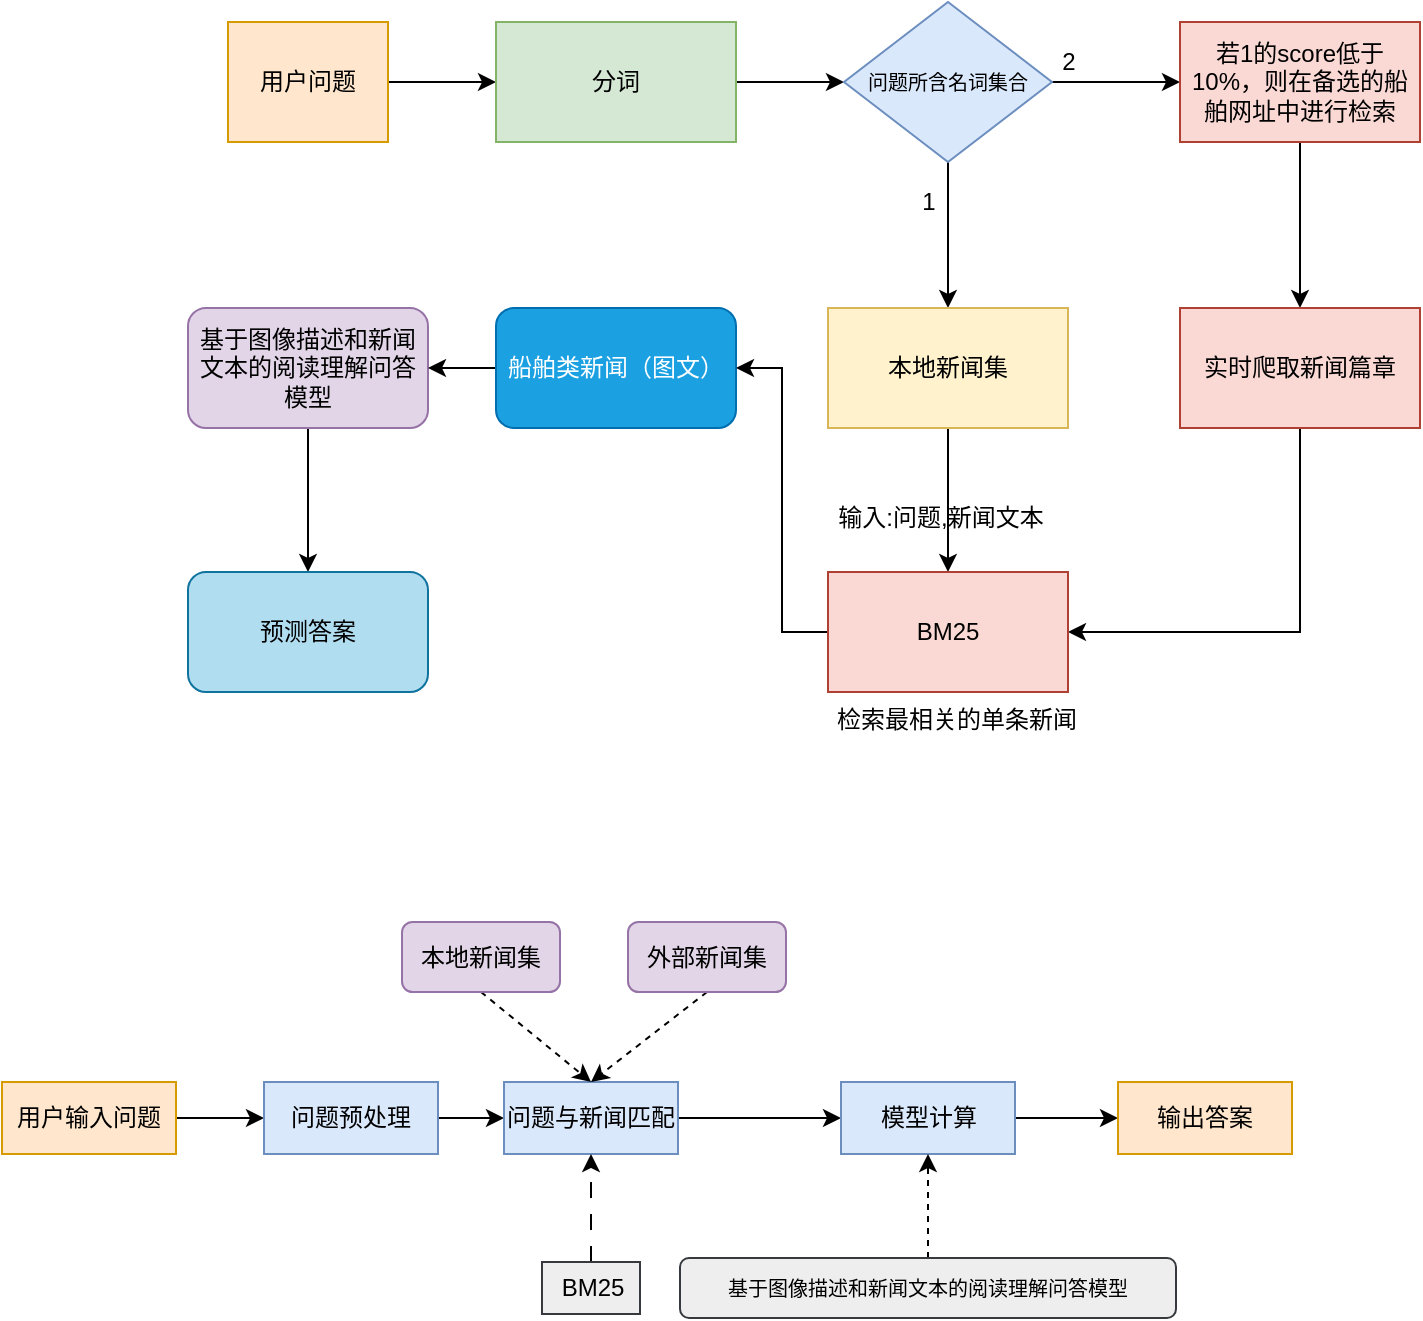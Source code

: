 <mxfile version="21.2.9" type="github">
  <diagram id="lcY6LWT-MC-6HkmapBUw" name="第 1 页">
    <mxGraphModel dx="911" dy="482" grid="0" gridSize="10" guides="1" tooltips="1" connect="1" arrows="1" fold="1" page="1" pageScale="1" pageWidth="827" pageHeight="1169" math="0" shadow="0">
      <root>
        <mxCell id="0" />
        <mxCell id="1" parent="0" />
        <mxCell id="x8r1BLscaIDYqUlncxWa-2" style="edgeStyle=orthogonalEdgeStyle;rounded=0;orthogonalLoop=1;jettySize=auto;html=1;exitX=0.5;exitY=1;exitDx=0;exitDy=0;entryX=0.5;entryY=0;entryDx=0;entryDy=0;" parent="1" source="8Y2mwY2thFTVQrrob2Md-1" target="8Y2mwY2thFTVQrrob2Md-20" edge="1">
          <mxGeometry relative="1" as="geometry" />
        </mxCell>
        <mxCell id="8Y2mwY2thFTVQrrob2Md-1" value="基于图像描述和新闻文本的阅读理解问答模型" style="rounded=1;whiteSpace=wrap;html=1;fillColor=#e1d5e7;strokeColor=#9673a6;" parent="1" vertex="1">
          <mxGeometry x="140" y="253" width="120" height="60" as="geometry" />
        </mxCell>
        <mxCell id="8Y2mwY2thFTVQrrob2Md-4" value="" style="edgeStyle=orthogonalEdgeStyle;rounded=0;orthogonalLoop=1;jettySize=auto;html=1;" parent="1" source="8Y2mwY2thFTVQrrob2Md-2" target="8Y2mwY2thFTVQrrob2Md-3" edge="1">
          <mxGeometry relative="1" as="geometry" />
        </mxCell>
        <mxCell id="8Y2mwY2thFTVQrrob2Md-2" value="用户问题" style="rounded=0;whiteSpace=wrap;html=1;fillColor=#ffe6cc;strokeColor=#d79b00;" parent="1" vertex="1">
          <mxGeometry x="160" y="110" width="80" height="60" as="geometry" />
        </mxCell>
        <mxCell id="8Y2mwY2thFTVQrrob2Md-8" value="" style="edgeStyle=orthogonalEdgeStyle;rounded=0;orthogonalLoop=1;jettySize=auto;html=1;" parent="1" source="8Y2mwY2thFTVQrrob2Md-3" target="8Y2mwY2thFTVQrrob2Md-7" edge="1">
          <mxGeometry relative="1" as="geometry" />
        </mxCell>
        <mxCell id="8Y2mwY2thFTVQrrob2Md-3" value="分词" style="whiteSpace=wrap;html=1;rounded=0;fillColor=#d5e8d4;strokeColor=#82b366;" parent="1" vertex="1">
          <mxGeometry x="294" y="110" width="120" height="60" as="geometry" />
        </mxCell>
        <mxCell id="8Y2mwY2thFTVQrrob2Md-10" value="" style="edgeStyle=orthogonalEdgeStyle;rounded=0;orthogonalLoop=1;jettySize=auto;html=1;" parent="1" source="8Y2mwY2thFTVQrrob2Md-7" target="8Y2mwY2thFTVQrrob2Md-9" edge="1">
          <mxGeometry relative="1" as="geometry" />
        </mxCell>
        <mxCell id="8Y2mwY2thFTVQrrob2Md-12" value="" style="edgeStyle=orthogonalEdgeStyle;rounded=0;orthogonalLoop=1;jettySize=auto;html=1;" parent="1" source="8Y2mwY2thFTVQrrob2Md-7" target="8Y2mwY2thFTVQrrob2Md-11" edge="1">
          <mxGeometry relative="1" as="geometry" />
        </mxCell>
        <mxCell id="8Y2mwY2thFTVQrrob2Md-7" value="&lt;font style=&quot;font-size: 10px;&quot;&gt;问题所含名词集合&lt;/font&gt;" style="rhombus;whiteSpace=wrap;html=1;rounded=0;fillColor=#dae8fc;strokeColor=#6c8ebf;" parent="1" vertex="1">
          <mxGeometry x="468" y="100" width="104" height="80" as="geometry" />
        </mxCell>
        <mxCell id="8Y2mwY2thFTVQrrob2Md-24" value="" style="edgeStyle=orthogonalEdgeStyle;rounded=0;orthogonalLoop=1;jettySize=auto;html=1;fontSize=10;" parent="1" source="8Y2mwY2thFTVQrrob2Md-9" target="8Y2mwY2thFTVQrrob2Md-23" edge="1">
          <mxGeometry relative="1" as="geometry" />
        </mxCell>
        <mxCell id="8Y2mwY2thFTVQrrob2Md-9" value="若1的score低于10%，则在备选的船舶网址中进行检索" style="rounded=0;whiteSpace=wrap;html=1;fillColor=#fad9d5;strokeColor=#ae4132;" parent="1" vertex="1">
          <mxGeometry x="636" y="110" width="120" height="60" as="geometry" />
        </mxCell>
        <mxCell id="8Y2mwY2thFTVQrrob2Md-31" style="edgeStyle=orthogonalEdgeStyle;rounded=0;orthogonalLoop=1;jettySize=auto;html=1;exitX=0.5;exitY=1;exitDx=0;exitDy=0;fontSize=10;" parent="1" source="8Y2mwY2thFTVQrrob2Md-11" target="8Y2mwY2thFTVQrrob2Md-28" edge="1">
          <mxGeometry relative="1" as="geometry" />
        </mxCell>
        <mxCell id="8Y2mwY2thFTVQrrob2Md-11" value="本地新闻集" style="whiteSpace=wrap;html=1;rounded=0;fillColor=#fff2cc;strokeColor=#d6b656;" parent="1" vertex="1">
          <mxGeometry x="460" y="253" width="120" height="60" as="geometry" />
        </mxCell>
        <mxCell id="8Y2mwY2thFTVQrrob2Md-13" value="1" style="text;html=1;align=center;verticalAlign=middle;resizable=0;points=[];autosize=1;strokeColor=none;fillColor=none;" parent="1" vertex="1">
          <mxGeometry x="495" y="185" width="30" height="30" as="geometry" />
        </mxCell>
        <mxCell id="8Y2mwY2thFTVQrrob2Md-14" value="2" style="text;html=1;align=center;verticalAlign=middle;resizable=0;points=[];autosize=1;strokeColor=none;fillColor=none;" parent="1" vertex="1">
          <mxGeometry x="565" y="115" width="30" height="30" as="geometry" />
        </mxCell>
        <mxCell id="x8r1BLscaIDYqUlncxWa-1" style="edgeStyle=orthogonalEdgeStyle;rounded=0;orthogonalLoop=1;jettySize=auto;html=1;exitX=0;exitY=0.5;exitDx=0;exitDy=0;entryX=1;entryY=0.5;entryDx=0;entryDy=0;" parent="1" source="8Y2mwY2thFTVQrrob2Md-15" target="8Y2mwY2thFTVQrrob2Md-1" edge="1">
          <mxGeometry relative="1" as="geometry" />
        </mxCell>
        <mxCell id="8Y2mwY2thFTVQrrob2Md-15" value="船舶类新闻（图文）" style="rounded=1;whiteSpace=wrap;html=1;fillColor=#1ba1e2;fontColor=#ffffff;strokeColor=#006EAF;" parent="1" vertex="1">
          <mxGeometry x="294" y="253" width="120" height="60" as="geometry" />
        </mxCell>
        <mxCell id="8Y2mwY2thFTVQrrob2Md-19" value="输入:问题,新闻文本" style="text;html=1;align=center;verticalAlign=middle;resizable=0;points=[];autosize=1;strokeColor=none;fillColor=none;" parent="1" vertex="1">
          <mxGeometry x="455" y="345" width="121" height="26" as="geometry" />
        </mxCell>
        <mxCell id="8Y2mwY2thFTVQrrob2Md-20" value="预测答案" style="whiteSpace=wrap;html=1;rounded=1;fillColor=#b1ddf0;strokeColor=#10739e;" parent="1" vertex="1">
          <mxGeometry x="140" y="385" width="120" height="60" as="geometry" />
        </mxCell>
        <mxCell id="8Y2mwY2thFTVQrrob2Md-32" style="edgeStyle=orthogonalEdgeStyle;rounded=0;orthogonalLoop=1;jettySize=auto;html=1;exitX=0.5;exitY=1;exitDx=0;exitDy=0;entryX=1;entryY=0.5;entryDx=0;entryDy=0;fontSize=10;" parent="1" source="8Y2mwY2thFTVQrrob2Md-23" target="8Y2mwY2thFTVQrrob2Md-28" edge="1">
          <mxGeometry relative="1" as="geometry" />
        </mxCell>
        <mxCell id="8Y2mwY2thFTVQrrob2Md-23" value="实时爬取新闻篇章" style="whiteSpace=wrap;html=1;fillColor=#fad9d5;strokeColor=#ae4132;rounded=0;" parent="1" vertex="1">
          <mxGeometry x="636" y="253" width="120" height="60" as="geometry" />
        </mxCell>
        <mxCell id="8Y2mwY2thFTVQrrob2Md-33" style="edgeStyle=orthogonalEdgeStyle;rounded=0;orthogonalLoop=1;jettySize=auto;html=1;exitX=0;exitY=0.5;exitDx=0;exitDy=0;entryX=1;entryY=0.5;entryDx=0;entryDy=0;fontSize=10;" parent="1" source="8Y2mwY2thFTVQrrob2Md-28" target="8Y2mwY2thFTVQrrob2Md-15" edge="1">
          <mxGeometry relative="1" as="geometry" />
        </mxCell>
        <mxCell id="8Y2mwY2thFTVQrrob2Md-28" value="BM25" style="whiteSpace=wrap;html=1;fillColor=#fad9d5;strokeColor=#ae4132;rounded=0;" parent="1" vertex="1">
          <mxGeometry x="460" y="385" width="120" height="60" as="geometry" />
        </mxCell>
        <mxCell id="8Y2mwY2thFTVQrrob2Md-34" value="&lt;span style=&quot;font-size: 12px;&quot;&gt;检索最相关的单条新闻&lt;/span&gt;" style="text;html=1;align=center;verticalAlign=middle;resizable=0;points=[];autosize=1;strokeColor=none;fillColor=none;fontSize=10;" parent="1" vertex="1">
          <mxGeometry x="455" y="446" width="138" height="26" as="geometry" />
        </mxCell>
        <mxCell id="o1zn6DV98fy7O84gE_ND-15" style="edgeStyle=orthogonalEdgeStyle;rounded=0;orthogonalLoop=1;jettySize=auto;html=1;exitX=1;exitY=0.5;exitDx=0;exitDy=0;entryX=0;entryY=0.5;entryDx=0;entryDy=0;" edge="1" parent="1" source="o1zn6DV98fy7O84gE_ND-1" target="o1zn6DV98fy7O84gE_ND-2">
          <mxGeometry relative="1" as="geometry" />
        </mxCell>
        <mxCell id="o1zn6DV98fy7O84gE_ND-1" value="用户输入问题" style="rounded=0;whiteSpace=wrap;html=1;fillColor=#ffe6cc;strokeColor=#d79b00;" vertex="1" parent="1">
          <mxGeometry x="47" y="640" width="87" height="36" as="geometry" />
        </mxCell>
        <mxCell id="o1zn6DV98fy7O84gE_ND-16" style="edgeStyle=orthogonalEdgeStyle;rounded=0;orthogonalLoop=1;jettySize=auto;html=1;exitX=1;exitY=0.5;exitDx=0;exitDy=0;entryX=0;entryY=0.5;entryDx=0;entryDy=0;" edge="1" parent="1" source="o1zn6DV98fy7O84gE_ND-2" target="o1zn6DV98fy7O84gE_ND-3">
          <mxGeometry relative="1" as="geometry" />
        </mxCell>
        <mxCell id="o1zn6DV98fy7O84gE_ND-2" value="问题预处理" style="rounded=0;whiteSpace=wrap;html=1;fillColor=#dae8fc;strokeColor=#6c8ebf;" vertex="1" parent="1">
          <mxGeometry x="178" y="640" width="87" height="36" as="geometry" />
        </mxCell>
        <mxCell id="o1zn6DV98fy7O84gE_ND-17" style="edgeStyle=orthogonalEdgeStyle;rounded=0;orthogonalLoop=1;jettySize=auto;html=1;exitX=1;exitY=0.5;exitDx=0;exitDy=0;entryX=0;entryY=0.5;entryDx=0;entryDy=0;" edge="1" parent="1" source="o1zn6DV98fy7O84gE_ND-3" target="o1zn6DV98fy7O84gE_ND-10">
          <mxGeometry relative="1" as="geometry" />
        </mxCell>
        <mxCell id="o1zn6DV98fy7O84gE_ND-3" value="问题与新闻匹配" style="rounded=0;whiteSpace=wrap;html=1;fillColor=#dae8fc;strokeColor=#6c8ebf;" vertex="1" parent="1">
          <mxGeometry x="298" y="640" width="87" height="36" as="geometry" />
        </mxCell>
        <mxCell id="o1zn6DV98fy7O84gE_ND-6" style="rounded=0;orthogonalLoop=1;jettySize=auto;html=1;exitX=0.5;exitY=1;exitDx=0;exitDy=0;entryX=0.5;entryY=0;entryDx=0;entryDy=0;dashed=1;" edge="1" parent="1" source="o1zn6DV98fy7O84gE_ND-4" target="o1zn6DV98fy7O84gE_ND-3">
          <mxGeometry relative="1" as="geometry" />
        </mxCell>
        <mxCell id="o1zn6DV98fy7O84gE_ND-4" value="本地新闻集" style="rounded=1;whiteSpace=wrap;html=1;fillColor=#e1d5e7;strokeColor=#9673a6;" vertex="1" parent="1">
          <mxGeometry x="247" y="560" width="79" height="35" as="geometry" />
        </mxCell>
        <mxCell id="o1zn6DV98fy7O84gE_ND-7" style="rounded=0;orthogonalLoop=1;jettySize=auto;html=1;exitX=0.5;exitY=1;exitDx=0;exitDy=0;entryX=0.5;entryY=0;entryDx=0;entryDy=0;dashed=1;" edge="1" parent="1" source="o1zn6DV98fy7O84gE_ND-5" target="o1zn6DV98fy7O84gE_ND-3">
          <mxGeometry relative="1" as="geometry" />
        </mxCell>
        <mxCell id="o1zn6DV98fy7O84gE_ND-5" value="外部新闻集" style="rounded=1;whiteSpace=wrap;html=1;fillColor=#e1d5e7;strokeColor=#9673a6;" vertex="1" parent="1">
          <mxGeometry x="360" y="560" width="79" height="35" as="geometry" />
        </mxCell>
        <mxCell id="o1zn6DV98fy7O84gE_ND-9" style="edgeStyle=orthogonalEdgeStyle;rounded=0;orthogonalLoop=1;jettySize=auto;html=1;entryX=0.5;entryY=1;entryDx=0;entryDy=0;dashed=1;dashPattern=8 8;" edge="1" parent="1" source="o1zn6DV98fy7O84gE_ND-8" target="o1zn6DV98fy7O84gE_ND-3">
          <mxGeometry relative="1" as="geometry" />
        </mxCell>
        <mxCell id="o1zn6DV98fy7O84gE_ND-8" value="BM25" style="text;html=1;align=center;verticalAlign=middle;resizable=0;points=[];autosize=1;strokeColor=#36393d;fillColor=#eeeeee;" vertex="1" parent="1">
          <mxGeometry x="317" y="730" width="49" height="26" as="geometry" />
        </mxCell>
        <mxCell id="o1zn6DV98fy7O84gE_ND-18" style="edgeStyle=orthogonalEdgeStyle;rounded=0;orthogonalLoop=1;jettySize=auto;html=1;exitX=1;exitY=0.5;exitDx=0;exitDy=0;entryX=0;entryY=0.5;entryDx=0;entryDy=0;" edge="1" parent="1" source="o1zn6DV98fy7O84gE_ND-10" target="o1zn6DV98fy7O84gE_ND-11">
          <mxGeometry relative="1" as="geometry" />
        </mxCell>
        <mxCell id="o1zn6DV98fy7O84gE_ND-10" value="模型计算" style="rounded=0;whiteSpace=wrap;html=1;fillColor=#dae8fc;strokeColor=#6c8ebf;" vertex="1" parent="1">
          <mxGeometry x="466.5" y="640" width="87" height="36" as="geometry" />
        </mxCell>
        <mxCell id="o1zn6DV98fy7O84gE_ND-11" value="输出答案" style="rounded=0;whiteSpace=wrap;html=1;fillColor=#ffe6cc;strokeColor=#d79b00;" vertex="1" parent="1">
          <mxGeometry x="605" y="640" width="87" height="36" as="geometry" />
        </mxCell>
        <mxCell id="o1zn6DV98fy7O84gE_ND-14" style="edgeStyle=orthogonalEdgeStyle;rounded=0;orthogonalLoop=1;jettySize=auto;html=1;exitX=0.5;exitY=0;exitDx=0;exitDy=0;entryX=0.5;entryY=1;entryDx=0;entryDy=0;dashed=1;" edge="1" parent="1" source="o1zn6DV98fy7O84gE_ND-13" target="o1zn6DV98fy7O84gE_ND-10">
          <mxGeometry relative="1" as="geometry" />
        </mxCell>
        <mxCell id="o1zn6DV98fy7O84gE_ND-13" value="&lt;font style=&quot;font-size: 10px;&quot;&gt;基于图像描述和新闻文本的阅读理解问答模型&lt;/font&gt;" style="rounded=1;whiteSpace=wrap;html=1;fillColor=#eeeeee;strokeColor=#36393d;" vertex="1" parent="1">
          <mxGeometry x="386" y="728" width="248" height="30" as="geometry" />
        </mxCell>
      </root>
    </mxGraphModel>
  </diagram>
</mxfile>
